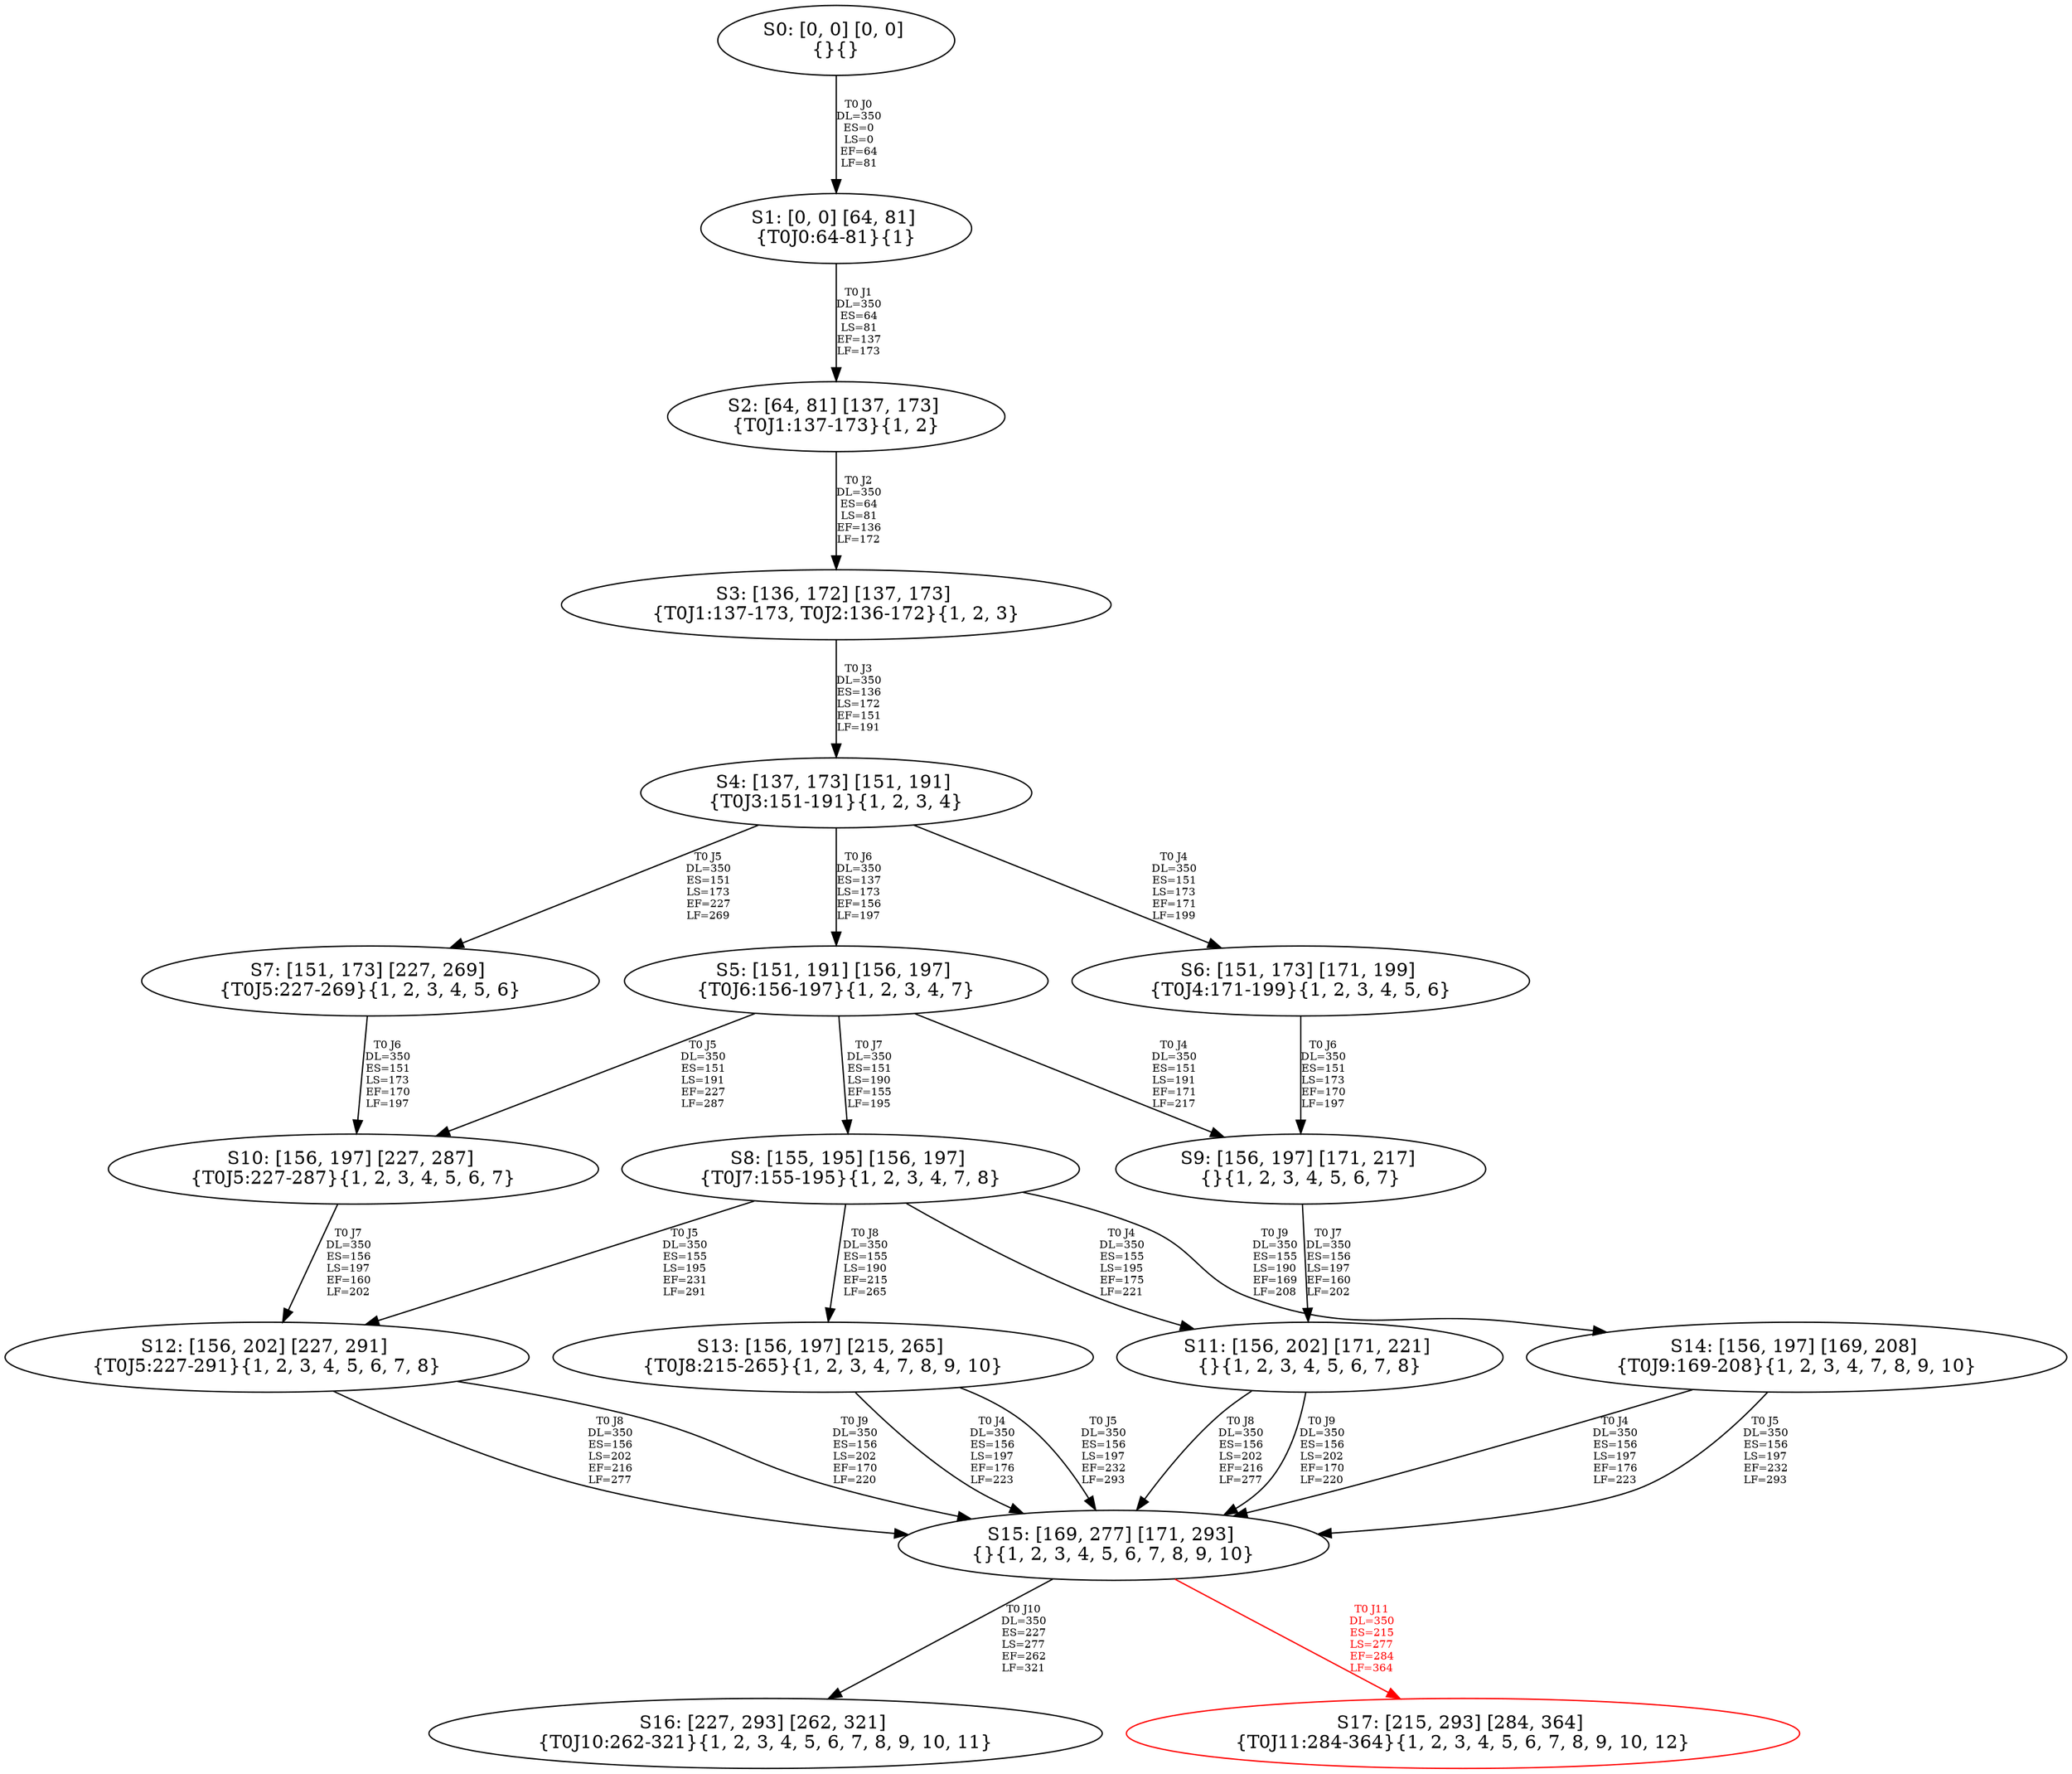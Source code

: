 digraph {
	S0[label="S0: [0, 0] [0, 0] \n{}{}"];
	S1[label="S1: [0, 0] [64, 81] \n{T0J0:64-81}{1}"];
	S2[label="S2: [64, 81] [137, 173] \n{T0J1:137-173}{1, 2}"];
	S3[label="S3: [136, 172] [137, 173] \n{T0J1:137-173, T0J2:136-172}{1, 2, 3}"];
	S4[label="S4: [137, 173] [151, 191] \n{T0J3:151-191}{1, 2, 3, 4}"];
	S5[label="S5: [151, 191] [156, 197] \n{T0J6:156-197}{1, 2, 3, 4, 7}"];
	S6[label="S6: [151, 173] [171, 199] \n{T0J4:171-199}{1, 2, 3, 4, 5, 6}"];
	S7[label="S7: [151, 173] [227, 269] \n{T0J5:227-269}{1, 2, 3, 4, 5, 6}"];
	S8[label="S8: [155, 195] [156, 197] \n{T0J7:155-195}{1, 2, 3, 4, 7, 8}"];
	S9[label="S9: [156, 197] [171, 217] \n{}{1, 2, 3, 4, 5, 6, 7}"];
	S10[label="S10: [156, 197] [227, 287] \n{T0J5:227-287}{1, 2, 3, 4, 5, 6, 7}"];
	S11[label="S11: [156, 202] [171, 221] \n{}{1, 2, 3, 4, 5, 6, 7, 8}"];
	S12[label="S12: [156, 202] [227, 291] \n{T0J5:227-291}{1, 2, 3, 4, 5, 6, 7, 8}"];
	S13[label="S13: [156, 197] [215, 265] \n{T0J8:215-265}{1, 2, 3, 4, 7, 8, 9, 10}"];
	S14[label="S14: [156, 197] [169, 208] \n{T0J9:169-208}{1, 2, 3, 4, 7, 8, 9, 10}"];
	S15[label="S15: [169, 277] [171, 293] \n{}{1, 2, 3, 4, 5, 6, 7, 8, 9, 10}"];
	S16[label="S16: [227, 293] [262, 321] \n{T0J10:262-321}{1, 2, 3, 4, 5, 6, 7, 8, 9, 10, 11}"];
	S17[label="S17: [215, 293] [284, 364] \n{T0J11:284-364}{1, 2, 3, 4, 5, 6, 7, 8, 9, 10, 12}"];
	S0 -> S1[label="T0 J0\nDL=350\nES=0\nLS=0\nEF=64\nLF=81",fontsize=8];
	S1 -> S2[label="T0 J1\nDL=350\nES=64\nLS=81\nEF=137\nLF=173",fontsize=8];
	S2 -> S3[label="T0 J2\nDL=350\nES=64\nLS=81\nEF=136\nLF=172",fontsize=8];
	S3 -> S4[label="T0 J3\nDL=350\nES=136\nLS=172\nEF=151\nLF=191",fontsize=8];
	S4 -> S6[label="T0 J4\nDL=350\nES=151\nLS=173\nEF=171\nLF=199",fontsize=8];
	S4 -> S7[label="T0 J5\nDL=350\nES=151\nLS=173\nEF=227\nLF=269",fontsize=8];
	S4 -> S5[label="T0 J6\nDL=350\nES=137\nLS=173\nEF=156\nLF=197",fontsize=8];
	S5 -> S9[label="T0 J4\nDL=350\nES=151\nLS=191\nEF=171\nLF=217",fontsize=8];
	S5 -> S10[label="T0 J5\nDL=350\nES=151\nLS=191\nEF=227\nLF=287",fontsize=8];
	S5 -> S8[label="T0 J7\nDL=350\nES=151\nLS=190\nEF=155\nLF=195",fontsize=8];
	S6 -> S9[label="T0 J6\nDL=350\nES=151\nLS=173\nEF=170\nLF=197",fontsize=8];
	S7 -> S10[label="T0 J6\nDL=350\nES=151\nLS=173\nEF=170\nLF=197",fontsize=8];
	S8 -> S11[label="T0 J4\nDL=350\nES=155\nLS=195\nEF=175\nLF=221",fontsize=8];
	S8 -> S12[label="T0 J5\nDL=350\nES=155\nLS=195\nEF=231\nLF=291",fontsize=8];
	S8 -> S13[label="T0 J8\nDL=350\nES=155\nLS=190\nEF=215\nLF=265",fontsize=8];
	S8 -> S14[label="T0 J9\nDL=350\nES=155\nLS=190\nEF=169\nLF=208",fontsize=8];
	S9 -> S11[label="T0 J7\nDL=350\nES=156\nLS=197\nEF=160\nLF=202",fontsize=8];
	S10 -> S12[label="T0 J7\nDL=350\nES=156\nLS=197\nEF=160\nLF=202",fontsize=8];
	S11 -> S15[label="T0 J8\nDL=350\nES=156\nLS=202\nEF=216\nLF=277",fontsize=8];
	S11 -> S15[label="T0 J9\nDL=350\nES=156\nLS=202\nEF=170\nLF=220",fontsize=8];
	S12 -> S15[label="T0 J8\nDL=350\nES=156\nLS=202\nEF=216\nLF=277",fontsize=8];
	S12 -> S15[label="T0 J9\nDL=350\nES=156\nLS=202\nEF=170\nLF=220",fontsize=8];
	S13 -> S15[label="T0 J4\nDL=350\nES=156\nLS=197\nEF=176\nLF=223",fontsize=8];
	S13 -> S15[label="T0 J5\nDL=350\nES=156\nLS=197\nEF=232\nLF=293",fontsize=8];
	S14 -> S15[label="T0 J4\nDL=350\nES=156\nLS=197\nEF=176\nLF=223",fontsize=8];
	S14 -> S15[label="T0 J5\nDL=350\nES=156\nLS=197\nEF=232\nLF=293",fontsize=8];
	S15 -> S16[label="T0 J10\nDL=350\nES=227\nLS=277\nEF=262\nLF=321",fontsize=8];
	S15 -> S17[label="T0 J11\nDL=350\nES=215\nLS=277\nEF=284\nLF=364",color=Red,fontcolor=Red,fontsize=8];
S17[color=Red];
}
